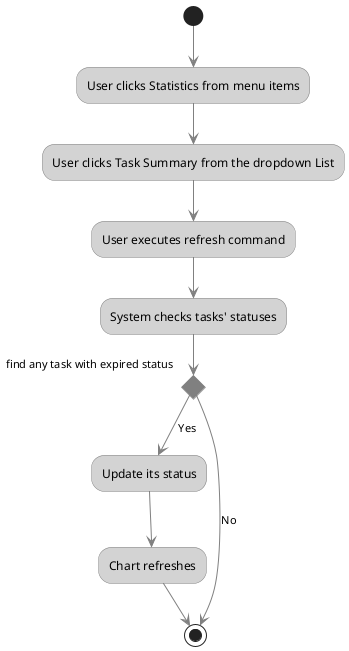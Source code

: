 @startuml

skinparam ActivityBackgroundColor #lightgrey
skinparam ActivityBorderColor #grey
skinparam activityDiamondBorderColor #grey
skinparam activityDiamondBackgroundColor #grey
skinparam arrowColor #grey


(*)  --> "User clicks Statistics from menu items"
--> "User clicks Task Summary from the dropdown List"
--> "User executes refresh command"
--> "System checks tasks' statuses"
If "find any task with expired status" then
--> [Yes] "Update its status"
--> "Chart refreshes"
--> (*)
else
--> [No] (*)
@enduml